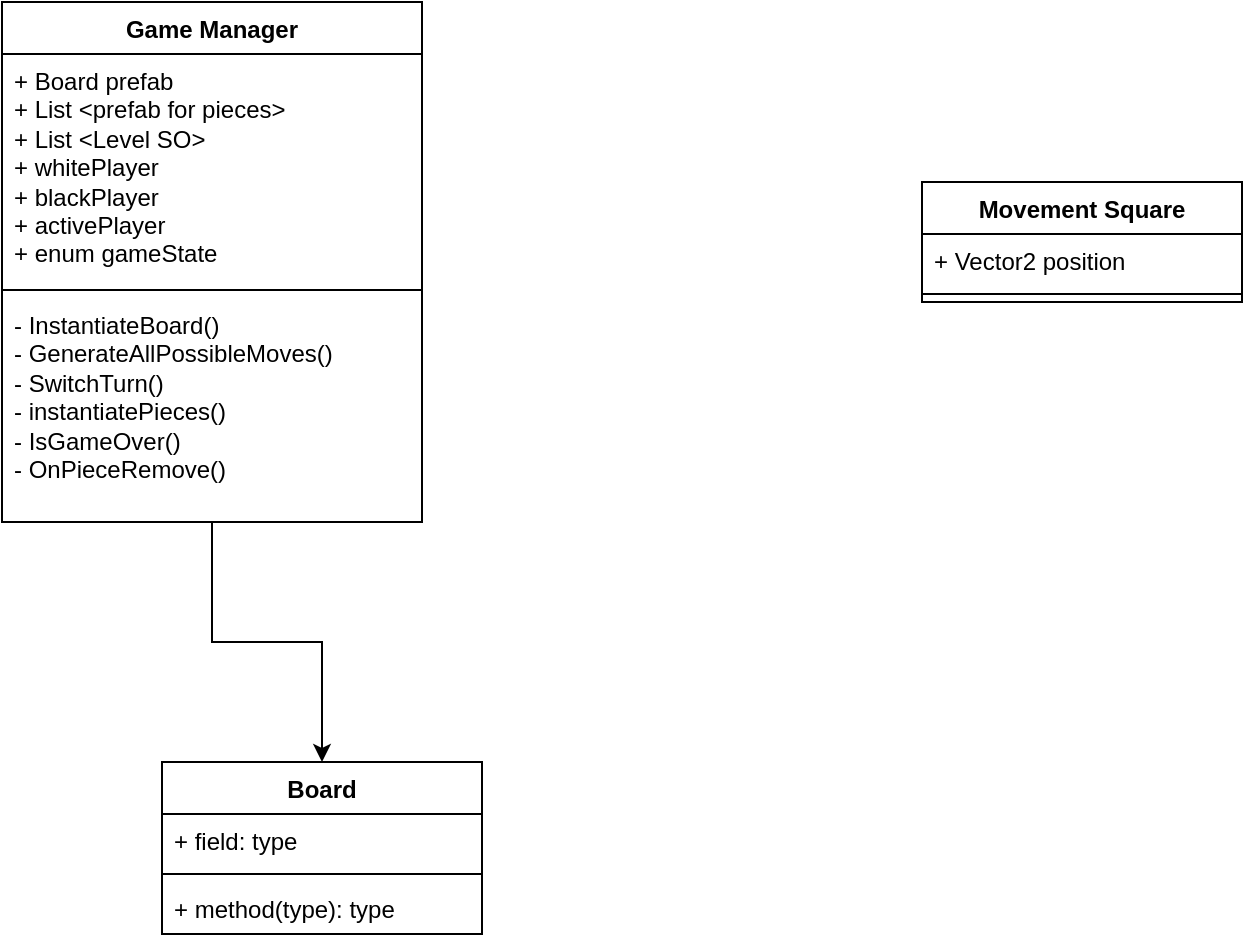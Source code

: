 <mxfile version="26.0.6">
  <diagram name="Page-1" id="kLYF4cSdOsvnM0RhAteQ">
    <mxGraphModel dx="1393" dy="755" grid="1" gridSize="10" guides="1" tooltips="1" connect="1" arrows="1" fold="1" page="1" pageScale="1" pageWidth="850" pageHeight="1100" math="0" shadow="0">
      <root>
        <mxCell id="0" />
        <mxCell id="1" parent="0" />
        <mxCell id="wDRm9eci69dv7bYKxMNr-11" style="edgeStyle=orthogonalEdgeStyle;rounded=0;orthogonalLoop=1;jettySize=auto;html=1;" edge="1" parent="1" source="ogwUzt5TBPCE8RQowMsZ-5" target="wDRm9eci69dv7bYKxMNr-5">
          <mxGeometry relative="1" as="geometry" />
        </mxCell>
        <mxCell id="ogwUzt5TBPCE8RQowMsZ-5" value="Game Manager" style="swimlane;fontStyle=1;align=center;verticalAlign=top;childLayout=stackLayout;horizontal=1;startSize=26;horizontalStack=0;resizeParent=1;resizeParentMax=0;resizeLast=0;collapsible=1;marginBottom=0;whiteSpace=wrap;html=1;" parent="1" vertex="1">
          <mxGeometry x="40" y="40" width="210" height="260" as="geometry" />
        </mxCell>
        <mxCell id="ogwUzt5TBPCE8RQowMsZ-6" value="+ Board prefab&lt;div&gt;+ List &amp;lt;prefab for pieces&amp;gt;&lt;/div&gt;&lt;div&gt;+ List &amp;lt;Level SO&amp;gt;&lt;br&gt;&lt;div&gt;+ whitePlayer&lt;/div&gt;&lt;/div&gt;&lt;div&gt;+ blackPlayer&lt;/div&gt;&lt;div&gt;+ activePlayer&lt;/div&gt;&lt;div&gt;+ enum gameState&lt;/div&gt;" style="text;strokeColor=none;fillColor=none;align=left;verticalAlign=top;spacingLeft=4;spacingRight=4;overflow=hidden;rotatable=0;points=[[0,0.5],[1,0.5]];portConstraint=eastwest;whiteSpace=wrap;html=1;" parent="ogwUzt5TBPCE8RQowMsZ-5" vertex="1">
          <mxGeometry y="26" width="210" height="114" as="geometry" />
        </mxCell>
        <mxCell id="ogwUzt5TBPCE8RQowMsZ-7" value="" style="line;strokeWidth=1;fillColor=none;align=left;verticalAlign=middle;spacingTop=-1;spacingLeft=3;spacingRight=3;rotatable=0;labelPosition=right;points=[];portConstraint=eastwest;strokeColor=inherit;" parent="ogwUzt5TBPCE8RQowMsZ-5" vertex="1">
          <mxGeometry y="140" width="210" height="8" as="geometry" />
        </mxCell>
        <mxCell id="ogwUzt5TBPCE8RQowMsZ-8" value="- InstantiateBoard()&lt;div&gt;- GenerateAllPossibleMoves()&lt;/div&gt;&lt;div&gt;- SwitchTurn()&lt;/div&gt;&lt;div&gt;- instantiatePieces()&lt;/div&gt;&lt;div&gt;- IsGameOver()&lt;/div&gt;&lt;div&gt;- OnPieceRemove()&lt;/div&gt;" style="text;strokeColor=none;fillColor=none;align=left;verticalAlign=top;spacingLeft=4;spacingRight=4;overflow=hidden;rotatable=0;points=[[0,0.5],[1,0.5]];portConstraint=eastwest;whiteSpace=wrap;html=1;" parent="ogwUzt5TBPCE8RQowMsZ-5" vertex="1">
          <mxGeometry y="148" width="210" height="112" as="geometry" />
        </mxCell>
        <mxCell id="wDRm9eci69dv7bYKxMNr-1" value="Movement Square" style="swimlane;fontStyle=1;align=center;verticalAlign=top;childLayout=stackLayout;horizontal=1;startSize=26;horizontalStack=0;resizeParent=1;resizeParentMax=0;resizeLast=0;collapsible=1;marginBottom=0;whiteSpace=wrap;html=1;" vertex="1" parent="1">
          <mxGeometry x="500" y="130" width="160" height="60" as="geometry" />
        </mxCell>
        <mxCell id="wDRm9eci69dv7bYKxMNr-2" value="+ Vector2 position" style="text;strokeColor=none;fillColor=none;align=left;verticalAlign=top;spacingLeft=4;spacingRight=4;overflow=hidden;rotatable=0;points=[[0,0.5],[1,0.5]];portConstraint=eastwest;whiteSpace=wrap;html=1;" vertex="1" parent="wDRm9eci69dv7bYKxMNr-1">
          <mxGeometry y="26" width="160" height="26" as="geometry" />
        </mxCell>
        <mxCell id="wDRm9eci69dv7bYKxMNr-3" value="" style="line;strokeWidth=1;fillColor=none;align=left;verticalAlign=middle;spacingTop=-1;spacingLeft=3;spacingRight=3;rotatable=0;labelPosition=right;points=[];portConstraint=eastwest;strokeColor=inherit;" vertex="1" parent="wDRm9eci69dv7bYKxMNr-1">
          <mxGeometry y="52" width="160" height="8" as="geometry" />
        </mxCell>
        <mxCell id="wDRm9eci69dv7bYKxMNr-5" value="Board" style="swimlane;fontStyle=1;align=center;verticalAlign=top;childLayout=stackLayout;horizontal=1;startSize=26;horizontalStack=0;resizeParent=1;resizeParentMax=0;resizeLast=0;collapsible=1;marginBottom=0;whiteSpace=wrap;html=1;" vertex="1" parent="1">
          <mxGeometry x="120" y="420" width="160" height="86" as="geometry" />
        </mxCell>
        <mxCell id="wDRm9eci69dv7bYKxMNr-6" value="+ field: type" style="text;strokeColor=none;fillColor=none;align=left;verticalAlign=top;spacingLeft=4;spacingRight=4;overflow=hidden;rotatable=0;points=[[0,0.5],[1,0.5]];portConstraint=eastwest;whiteSpace=wrap;html=1;" vertex="1" parent="wDRm9eci69dv7bYKxMNr-5">
          <mxGeometry y="26" width="160" height="26" as="geometry" />
        </mxCell>
        <mxCell id="wDRm9eci69dv7bYKxMNr-7" value="" style="line;strokeWidth=1;fillColor=none;align=left;verticalAlign=middle;spacingTop=-1;spacingLeft=3;spacingRight=3;rotatable=0;labelPosition=right;points=[];portConstraint=eastwest;strokeColor=inherit;" vertex="1" parent="wDRm9eci69dv7bYKxMNr-5">
          <mxGeometry y="52" width="160" height="8" as="geometry" />
        </mxCell>
        <mxCell id="wDRm9eci69dv7bYKxMNr-8" value="+ method(type): type" style="text;strokeColor=none;fillColor=none;align=left;verticalAlign=top;spacingLeft=4;spacingRight=4;overflow=hidden;rotatable=0;points=[[0,0.5],[1,0.5]];portConstraint=eastwest;whiteSpace=wrap;html=1;" vertex="1" parent="wDRm9eci69dv7bYKxMNr-5">
          <mxGeometry y="60" width="160" height="26" as="geometry" />
        </mxCell>
      </root>
    </mxGraphModel>
  </diagram>
</mxfile>
